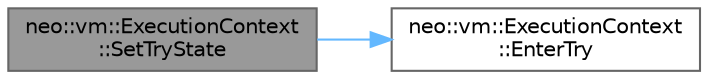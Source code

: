digraph "neo::vm::ExecutionContext::SetTryState"
{
 // LATEX_PDF_SIZE
  bgcolor="transparent";
  edge [fontname=Helvetica,fontsize=10,labelfontname=Helvetica,labelfontsize=10];
  node [fontname=Helvetica,fontsize=10,shape=box,height=0.2,width=0.4];
  rankdir="LR";
  Node1 [id="Node000001",label="neo::vm::ExecutionContext\l::SetTryState",height=0.2,width=0.4,color="gray40", fillcolor="grey60", style="filled", fontcolor="black",tooltip="Sets the try state."];
  Node1 -> Node2 [id="edge1_Node000001_Node000002",color="steelblue1",style="solid",tooltip=" "];
  Node2 [id="Node000002",label="neo::vm::ExecutionContext\l::EnterTry",height=0.2,width=0.4,color="grey40", fillcolor="white", style="filled",URL="$classneo_1_1vm_1_1_execution_context.html#ac77dc27e31e1ae14079e678c2c14a76a",tooltip="Enters a try block."];
}
